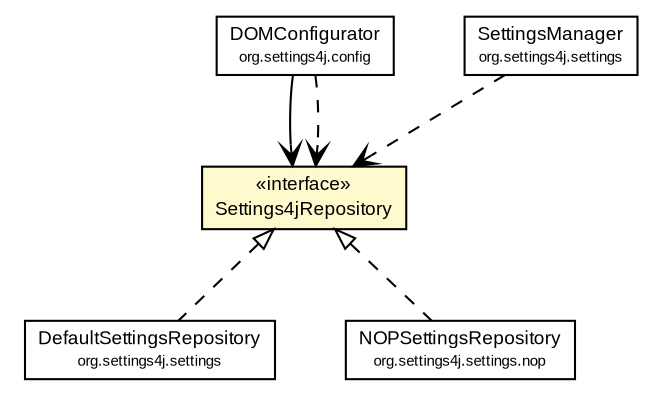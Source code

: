 #!/usr/local/bin/dot
#
# Class diagram 
# Generated by UmlGraph version 4.6 (http://www.spinellis.gr/sw/umlgraph)
#

digraph G {
	edge [fontname="arial",fontsize=10,labelfontname="arial",labelfontsize=10];
	node [fontname="arial",fontsize=10,shape=plaintext];
	// org.settings4j.config.DOMConfigurator
	c1691 [label=<<table border="0" cellborder="1" cellspacing="0" cellpadding="2" port="p" href="./config/DOMConfigurator.html">
		<tr><td><table border="0" cellspacing="0" cellpadding="1">
			<tr><td> DOMConfigurator </td></tr>
			<tr><td><font point-size="7.0"> org.settings4j.config </font></td></tr>
		</table></td></tr>
		</table>>, fontname="arial", fontcolor="black", fontsize=9.0];
	// org.settings4j.Settings4jRepository
	c1708 [label=<<table border="0" cellborder="1" cellspacing="0" cellpadding="2" port="p" bgcolor="lemonChiffon" href="./Settings4jRepository.html">
		<tr><td><table border="0" cellspacing="0" cellpadding="1">
			<tr><td> &laquo;interface&raquo; </td></tr>
			<tr><td> Settings4jRepository </td></tr>
		</table></td></tr>
		</table>>, fontname="arial", fontcolor="black", fontsize=9.0];
	// org.settings4j.settings.SettingsManager
	c1728 [label=<<table border="0" cellborder="1" cellspacing="0" cellpadding="2" port="p" href="./settings/SettingsManager.html">
		<tr><td><table border="0" cellspacing="0" cellpadding="1">
			<tr><td> SettingsManager </td></tr>
			<tr><td><font point-size="7.0"> org.settings4j.settings </font></td></tr>
		</table></td></tr>
		</table>>, fontname="arial", fontcolor="black", fontsize=9.0];
	// org.settings4j.settings.DefaultSettingsRepository
	c1729 [label=<<table border="0" cellborder="1" cellspacing="0" cellpadding="2" port="p" href="./settings/DefaultSettingsRepository.html">
		<tr><td><table border="0" cellspacing="0" cellpadding="1">
			<tr><td> DefaultSettingsRepository </td></tr>
			<tr><td><font point-size="7.0"> org.settings4j.settings </font></td></tr>
		</table></td></tr>
		</table>>, fontname="arial", fontcolor="black", fontsize=9.0];
	// org.settings4j.settings.nop.NOPSettingsRepository
	c1733 [label=<<table border="0" cellborder="1" cellspacing="0" cellpadding="2" port="p" href="./settings/nop/NOPSettingsRepository.html">
		<tr><td><table border="0" cellspacing="0" cellpadding="1">
			<tr><td> NOPSettingsRepository </td></tr>
			<tr><td><font point-size="7.0"> org.settings4j.settings.nop </font></td></tr>
		</table></td></tr>
		</table>>, fontname="arial", fontcolor="black", fontsize=9.0];
	//org.settings4j.settings.DefaultSettingsRepository implements org.settings4j.Settings4jRepository
	c1708:p -> c1729:p [dir=back,arrowtail=empty,style=dashed];
	//org.settings4j.settings.nop.NOPSettingsRepository implements org.settings4j.Settings4jRepository
	c1708:p -> c1733:p [dir=back,arrowtail=empty,style=dashed];
	// org.settings4j.config.DOMConfigurator NAVASSOC org.settings4j.Settings4jRepository
	c1691:p -> c1708:p [taillabel="", label="", headlabel="", fontname="arial", fontcolor="black", fontsize=10.0, color="black", arrowhead=open];
	// org.settings4j.config.DOMConfigurator DEPEND org.settings4j.Settings4jRepository
	c1691:p -> c1708:p [taillabel="", label="", headlabel="", fontname="arial", fontcolor="black", fontsize=10.0, color="black", arrowhead=open, style=dashed];
	// org.settings4j.settings.SettingsManager DEPEND org.settings4j.Settings4jRepository
	c1728:p -> c1708:p [taillabel="", label="", headlabel="", fontname="arial", fontcolor="black", fontsize=10.0, color="black", arrowhead=open, style=dashed];
}

